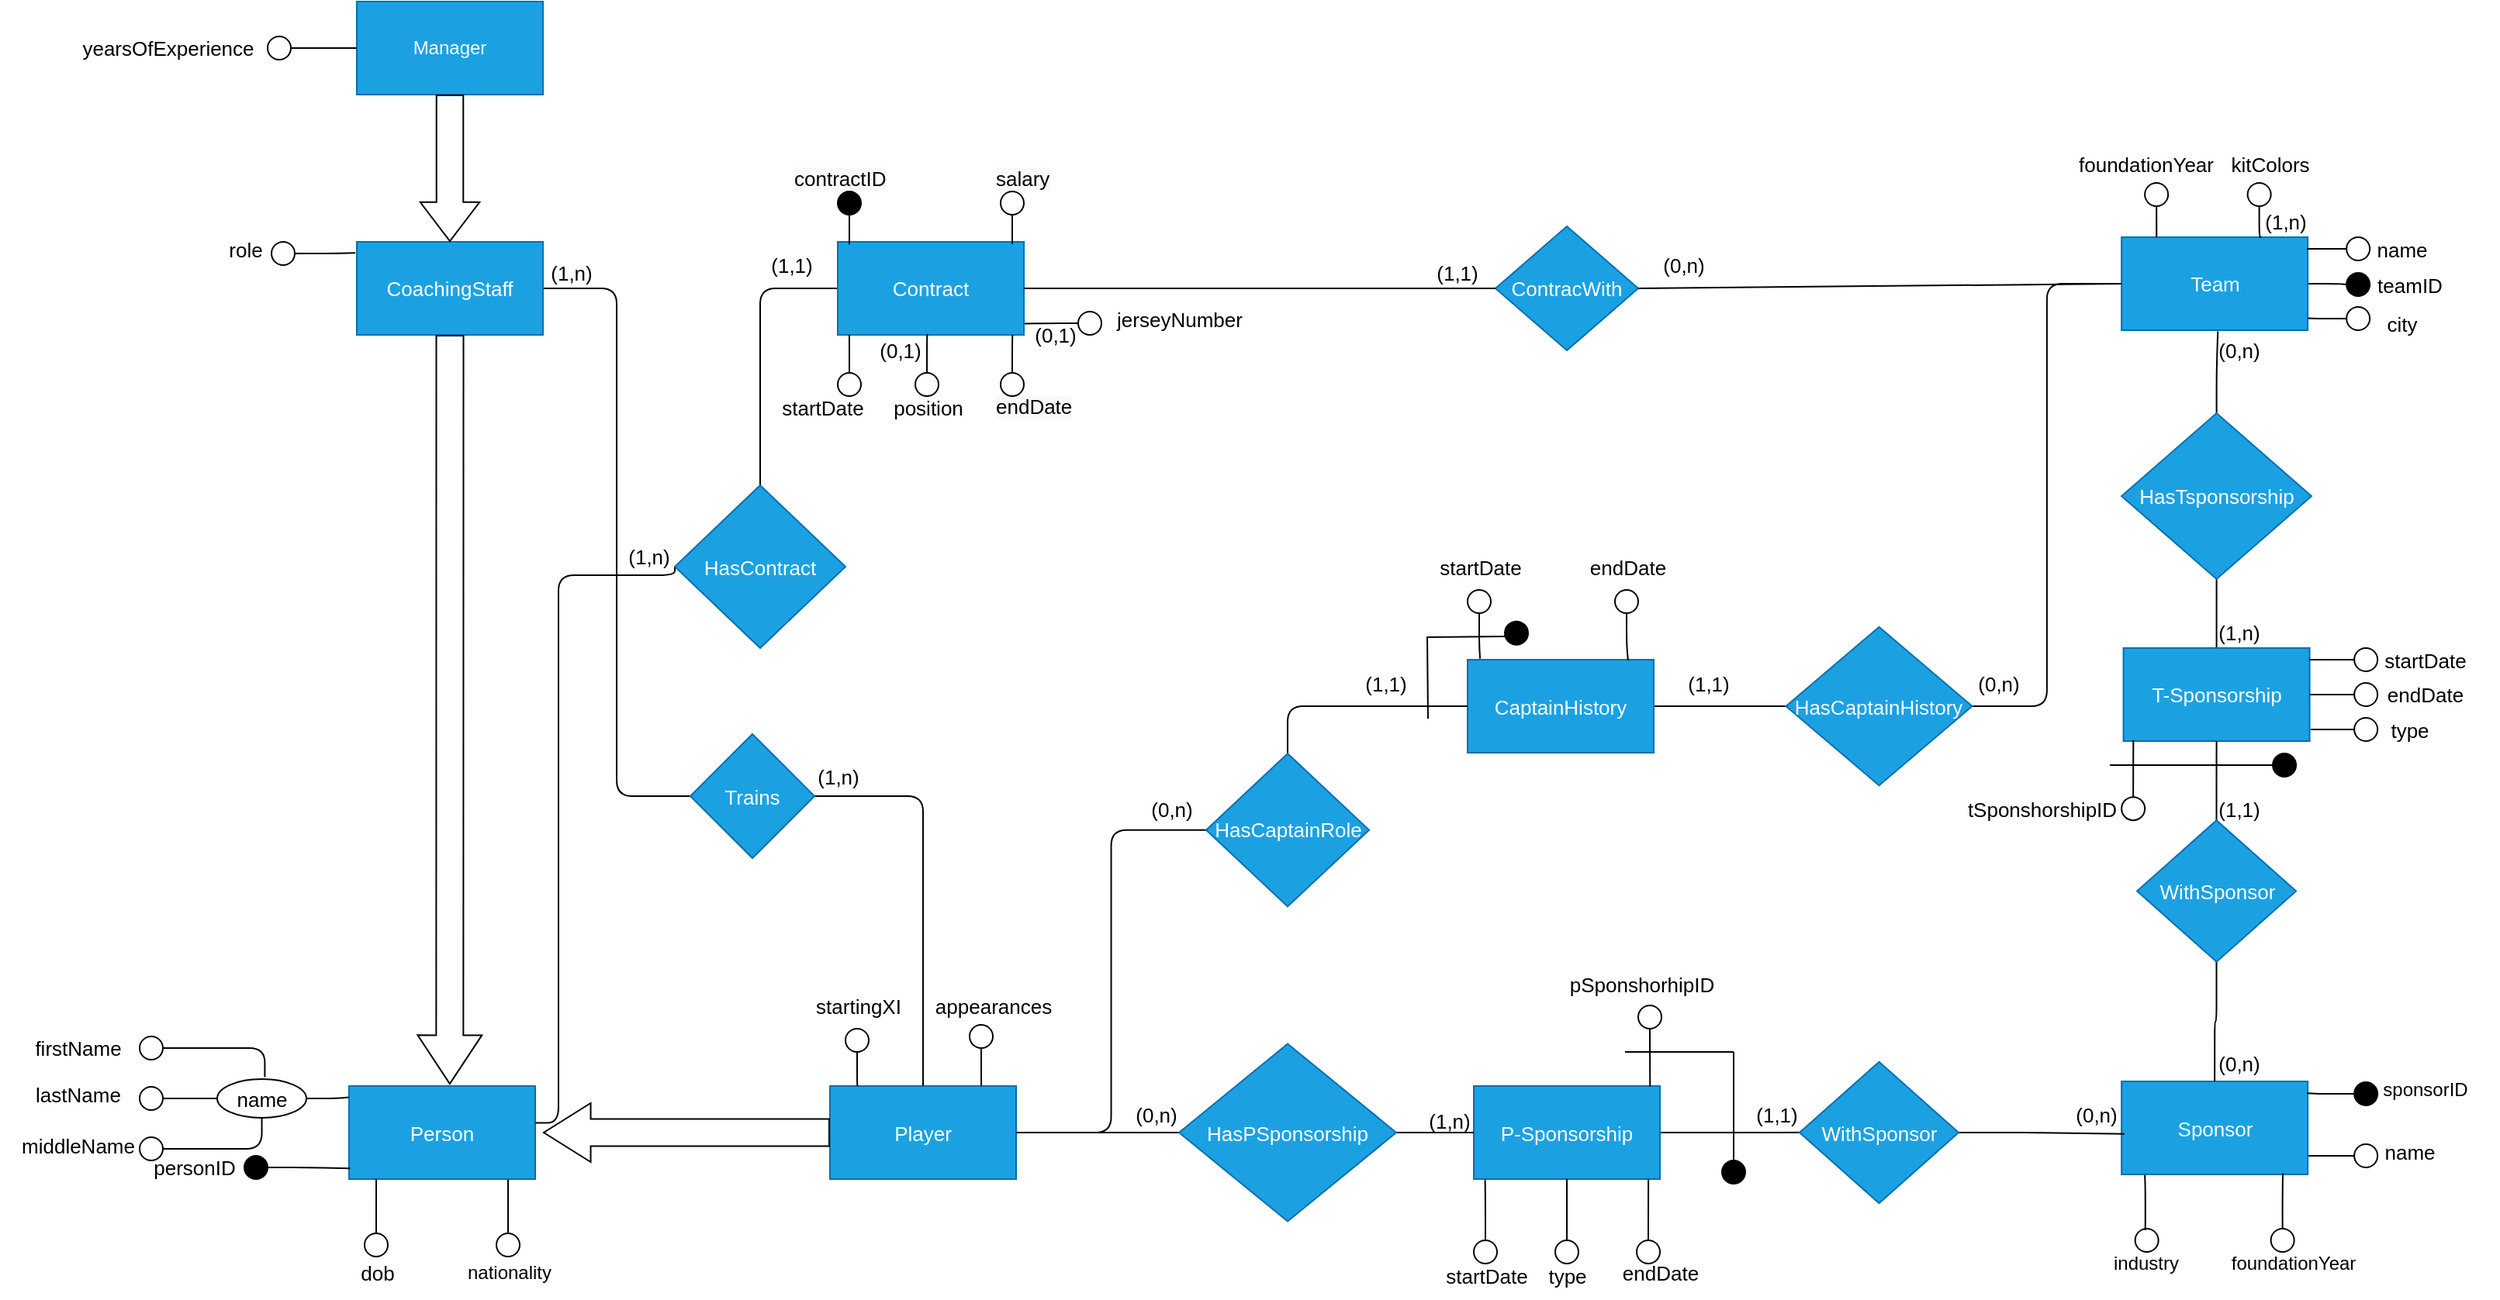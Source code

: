 <mxfile version="21.2.8" type="device">
  <diagram id="u6w0vgpRJaas2tgboFGm" name="Page-1">
    <mxGraphModel dx="1087" dy="973" grid="1" gridSize="10" guides="1" tooltips="1" connect="1" arrows="1" fold="1" page="1" pageScale="1" pageWidth="1654" pageHeight="1169" math="0" shadow="0">
      <root>
        <mxCell id="0" />
        <mxCell id="1" parent="0" />
        <mxCell id="1nyOireFhNk5vsuvswtc-1" value="Manager" style="rounded=0;whiteSpace=wrap;html=1;fillColor=#1ba1e2;strokeColor=#006EAF;fontColor=#ffffff;" parent="1" vertex="1">
          <mxGeometry x="240" y="105" width="120" height="60" as="geometry" />
        </mxCell>
        <mxCell id="25Zu7PeEIxpEX03kHfXG-22" style="edgeStyle=orthogonalEdgeStyle;shape=connector;rounded=1;orthogonalLoop=1;jettySize=auto;html=1;entryX=0;entryY=0.5;entryDx=0;entryDy=0;labelBackgroundColor=default;strokeColor=default;fontFamily=Helvetica;fontSize=13;fontColor=default;endArrow=none;endFill=0;fillColor=none;" parent="1" source="1nyOireFhNk5vsuvswtc-3" target="1nyOireFhNk5vsuvswtc-176" edge="1">
          <mxGeometry relative="1" as="geometry" />
        </mxCell>
        <mxCell id="1nyOireFhNk5vsuvswtc-3" value="CoachingStaff" style="rounded=0;whiteSpace=wrap;html=1;fontSize=13;fillColor=#1ba1e2;strokeColor=#006EAF;fontColor=#ffffff;" parent="1" vertex="1">
          <mxGeometry x="240" y="260" width="120" height="60" as="geometry" />
        </mxCell>
        <mxCell id="1nyOireFhNk5vsuvswtc-4" value="" style="shape=flexArrow;endArrow=classic;html=1;rounded=0;fontSize=13;endWidth=22.917;endSize=10.117;width=17.5;exitX=0.5;exitY=1;exitDx=0;exitDy=0;entryX=0.541;entryY=-0.016;entryDx=0;entryDy=0;entryPerimeter=0;" parent="1" source="1nyOireFhNk5vsuvswtc-3" target="1nyOireFhNk5vsuvswtc-5" edge="1">
          <mxGeometry width="50" height="50" relative="1" as="geometry">
            <mxPoint x="299.46" y="485" as="sourcePoint" />
            <mxPoint x="299" y="665" as="targetPoint" />
          </mxGeometry>
        </mxCell>
        <mxCell id="1nyOireFhNk5vsuvswtc-5" value="Person" style="rounded=0;whiteSpace=wrap;html=1;fontSize=13;fillColor=#1ba1e2;strokeColor=#006EAF;fontColor=#ffffff;" parent="1" vertex="1">
          <mxGeometry x="235" y="804.5" width="120" height="60" as="geometry" />
        </mxCell>
        <mxCell id="WEIgRbPyTQdyQePMtLrC-47" style="edgeStyle=orthogonalEdgeStyle;shape=connector;rounded=1;orthogonalLoop=1;jettySize=auto;html=1;labelBackgroundColor=default;strokeColor=default;fontFamily=Helvetica;fontSize=13;fontColor=default;endArrow=none;endFill=0;fillColor=none;" parent="1" source="1nyOireFhNk5vsuvswtc-6" target="WEIgRbPyTQdyQePMtLrC-46" edge="1">
          <mxGeometry relative="1" as="geometry" />
        </mxCell>
        <mxCell id="1nyOireFhNk5vsuvswtc-6" value="Player" style="rounded=0;whiteSpace=wrap;html=1;fontSize=13;fillColor=#1ba1e2;fontColor=#ffffff;strokeColor=#006EAF;" parent="1" vertex="1">
          <mxGeometry x="545" y="804.5" width="120" height="60" as="geometry" />
        </mxCell>
        <mxCell id="1nyOireFhNk5vsuvswtc-10" value="" style="shape=flexArrow;endArrow=classic;html=1;rounded=0;fontSize=13;endWidth=19.545;endSize=9.755;width=17.5;exitX=0;exitY=0.5;exitDx=0;exitDy=0;" parent="1" source="1nyOireFhNk5vsuvswtc-6" edge="1">
          <mxGeometry width="50" height="50" relative="1" as="geometry">
            <mxPoint x="435.46" y="804.5" as="sourcePoint" />
            <mxPoint x="360" y="834.5" as="targetPoint" />
          </mxGeometry>
        </mxCell>
        <mxCell id="1nyOireFhNk5vsuvswtc-43" style="edgeStyle=orthogonalEdgeStyle;shape=connector;rounded=1;orthogonalLoop=1;jettySize=auto;html=1;entryX=1.002;entryY=0.396;entryDx=0;entryDy=0;labelBackgroundColor=default;strokeColor=default;fontFamily=Helvetica;fontSize=11;fontColor=default;endArrow=none;endFill=0;fillColor=none;entryPerimeter=0;exitX=0;exitY=0.5;exitDx=0;exitDy=0;" parent="1" source="1nyOireFhNk5vsuvswtc-11" target="1nyOireFhNk5vsuvswtc-5" edge="1">
          <mxGeometry relative="1" as="geometry">
            <Array as="points">
              <mxPoint x="370" y="475" />
              <mxPoint x="370" y="828" />
            </Array>
          </mxGeometry>
        </mxCell>
        <mxCell id="cyQam68AUp5a6yiPko8j-16" style="edgeStyle=orthogonalEdgeStyle;shape=connector;rounded=1;orthogonalLoop=1;jettySize=auto;html=1;entryX=0;entryY=0.5;entryDx=0;entryDy=0;labelBackgroundColor=default;strokeColor=default;fontFamily=Helvetica;fontSize=13;fontColor=default;endArrow=none;endFill=0;fillColor=none;exitX=0.5;exitY=0;exitDx=0;exitDy=0;" parent="1" source="1nyOireFhNk5vsuvswtc-11" target="1nyOireFhNk5vsuvswtc-14" edge="1">
          <mxGeometry relative="1" as="geometry" />
        </mxCell>
        <mxCell id="1nyOireFhNk5vsuvswtc-11" value="HasContract" style="rhombus;whiteSpace=wrap;html=1;fontSize=13;fillColor=#1ba1e2;fontColor=#ffffff;strokeColor=#006EAF;" parent="1" vertex="1">
          <mxGeometry x="445" y="417" width="110" height="105" as="geometry" />
        </mxCell>
        <mxCell id="1nyOireFhNk5vsuvswtc-14" value="Contract" style="whiteSpace=wrap;html=1;fontSize=13;fillColor=#1ba1e2;fontColor=#ffffff;strokeColor=#006EAF;" parent="1" vertex="1">
          <mxGeometry x="550" y="260" width="120" height="60" as="geometry" />
        </mxCell>
        <mxCell id="1nyOireFhNk5vsuvswtc-19" value="" style="shape=flexArrow;endArrow=classic;html=1;rounded=0;fontSize=13;entryX=0.5;entryY=0;entryDx=0;entryDy=0;exitX=0.5;exitY=1;exitDx=0;exitDy=0;width=17.273;endSize=8.027;fillColor=none;" parent="1" source="1nyOireFhNk5vsuvswtc-1" target="1nyOireFhNk5vsuvswtc-3" edge="1">
          <mxGeometry width="50" height="50" relative="1" as="geometry">
            <mxPoint x="280" y="225" as="sourcePoint" />
            <mxPoint x="330" y="175" as="targetPoint" />
          </mxGeometry>
        </mxCell>
        <mxCell id="1nyOireFhNk5vsuvswtc-20" value="ContracWith" style="rhombus;whiteSpace=wrap;html=1;fontSize=13;fillColor=#1ba1e2;fontColor=#ffffff;strokeColor=#006EAF;" parent="1" vertex="1">
          <mxGeometry x="974" y="250" width="92" height="80" as="geometry" />
        </mxCell>
        <mxCell id="1nyOireFhNk5vsuvswtc-22" value="" style="endArrow=none;html=1;rounded=1;fillColor=none;exitX=1;exitY=0.5;exitDx=0;exitDy=0;entryX=0;entryY=0.5;entryDx=0;entryDy=0;" parent="1" source="1nyOireFhNk5vsuvswtc-14" target="1nyOireFhNk5vsuvswtc-20" edge="1">
          <mxGeometry width="50" height="50" relative="1" as="geometry">
            <mxPoint x="580" y="340" as="sourcePoint" />
            <mxPoint x="630" y="290" as="targetPoint" />
          </mxGeometry>
        </mxCell>
        <mxCell id="1nyOireFhNk5vsuvswtc-153" style="edgeStyle=orthogonalEdgeStyle;shape=connector;rounded=1;orthogonalLoop=1;jettySize=auto;html=1;entryX=0;entryY=0.5;entryDx=0;entryDy=0;labelBackgroundColor=default;strokeColor=default;fontFamily=Helvetica;fontSize=13;fontColor=default;endArrow=none;endFill=0;fillColor=none;" parent="1" source="1nyOireFhNk5vsuvswtc-23" target="1nyOireFhNk5vsuvswtc-147" edge="1">
          <mxGeometry relative="1" as="geometry" />
        </mxCell>
        <mxCell id="1nyOireFhNk5vsuvswtc-23" value="Team" style="whiteSpace=wrap;html=1;fontSize=13;fillColor=#1ba1e2;strokeColor=#006EAF;fontColor=#ffffff;" parent="1" vertex="1">
          <mxGeometry x="1377.57" y="257" width="120" height="60" as="geometry" />
        </mxCell>
        <mxCell id="1nyOireFhNk5vsuvswtc-25" value="" style="endArrow=none;html=1;rounded=1;fillColor=none;entryX=0;entryY=0.5;entryDx=0;entryDy=0;exitX=1;exitY=0.5;exitDx=0;exitDy=0;" parent="1" source="1nyOireFhNk5vsuvswtc-20" target="1nyOireFhNk5vsuvswtc-23" edge="1">
          <mxGeometry width="50" height="50" relative="1" as="geometry">
            <mxPoint x="770" y="340" as="sourcePoint" />
            <mxPoint x="820" y="290" as="targetPoint" />
          </mxGeometry>
        </mxCell>
        <mxCell id="1nyOireFhNk5vsuvswtc-47" value="Sponsor" style="whiteSpace=wrap;html=1;fontSize=13;fillColor=#1ba1e2;strokeColor=#006EAF;fontColor=#ffffff;" parent="1" vertex="1">
          <mxGeometry x="1377.57" y="801.5" width="120" height="60" as="geometry" />
        </mxCell>
        <mxCell id="1nyOireFhNk5vsuvswtc-125" style="edgeStyle=orthogonalEdgeStyle;shape=connector;rounded=1;orthogonalLoop=1;jettySize=auto;html=1;entryX=-0.002;entryY=0.12;entryDx=0;entryDy=0;entryPerimeter=0;labelBackgroundColor=default;strokeColor=default;fontFamily=Helvetica;fontSize=13;fontColor=default;endArrow=none;endFill=0;fillColor=none;" parent="1" source="1nyOireFhNk5vsuvswtc-86" target="1nyOireFhNk5vsuvswtc-5" edge="1">
          <mxGeometry relative="1" as="geometry" />
        </mxCell>
        <mxCell id="1nyOireFhNk5vsuvswtc-86" value="name" style="ellipse;whiteSpace=wrap;html=1;fontSize=13;rounded=0;" parent="1" vertex="1">
          <mxGeometry x="150" y="800" width="57.5" height="25" as="geometry" />
        </mxCell>
        <mxCell id="1nyOireFhNk5vsuvswtc-102" style="edgeStyle=orthogonalEdgeStyle;shape=connector;rounded=1;orthogonalLoop=1;jettySize=auto;html=1;entryX=0.534;entryY=-0.052;entryDx=0;entryDy=0;entryPerimeter=0;labelBackgroundColor=default;strokeColor=default;fontFamily=Helvetica;fontSize=13;fontColor=default;endArrow=none;endFill=0;fillColor=none;" parent="1" source="1nyOireFhNk5vsuvswtc-91" target="1nyOireFhNk5vsuvswtc-86" edge="1">
          <mxGeometry relative="1" as="geometry" />
        </mxCell>
        <mxCell id="1nyOireFhNk5vsuvswtc-91" value="" style="ellipse;whiteSpace=wrap;html=1;fontSize=13;rounded=0;" parent="1" vertex="1">
          <mxGeometry x="100" y="772.5" width="15" height="15" as="geometry" />
        </mxCell>
        <mxCell id="1nyOireFhNk5vsuvswtc-97" style="edgeStyle=orthogonalEdgeStyle;shape=connector;rounded=1;orthogonalLoop=1;jettySize=auto;html=1;labelBackgroundColor=default;strokeColor=default;fontFamily=Helvetica;fontSize=13;fontColor=default;endArrow=none;endFill=0;fillColor=none;" parent="1" source="1nyOireFhNk5vsuvswtc-96" target="1nyOireFhNk5vsuvswtc-86" edge="1">
          <mxGeometry relative="1" as="geometry" />
        </mxCell>
        <mxCell id="1nyOireFhNk5vsuvswtc-96" value="" style="ellipse;whiteSpace=wrap;html=1;fontSize=13;rounded=0;" parent="1" vertex="1">
          <mxGeometry x="100" y="805" width="15" height="15" as="geometry" />
        </mxCell>
        <mxCell id="1nyOireFhNk5vsuvswtc-101" style="edgeStyle=orthogonalEdgeStyle;shape=connector;rounded=1;orthogonalLoop=1;jettySize=auto;html=1;entryX=0.5;entryY=1;entryDx=0;entryDy=0;labelBackgroundColor=default;strokeColor=default;fontFamily=Helvetica;fontSize=13;fontColor=default;endArrow=none;endFill=0;fillColor=none;" parent="1" source="1nyOireFhNk5vsuvswtc-100" target="1nyOireFhNk5vsuvswtc-86" edge="1">
          <mxGeometry relative="1" as="geometry" />
        </mxCell>
        <mxCell id="1nyOireFhNk5vsuvswtc-100" value="" style="ellipse;whiteSpace=wrap;html=1;fontSize=13;rounded=0;" parent="1" vertex="1">
          <mxGeometry x="100" y="837.5" width="15" height="15" as="geometry" />
        </mxCell>
        <mxCell id="1nyOireFhNk5vsuvswtc-108" value="firstName" style="text;html=1;align=center;verticalAlign=middle;resizable=0;points=[];autosize=1;strokeColor=none;fillColor=none;fontSize=13;fontFamily=Helvetica;fontColor=default;" parent="1" vertex="1">
          <mxGeometry x="20" y="765" width="80" height="30" as="geometry" />
        </mxCell>
        <mxCell id="1nyOireFhNk5vsuvswtc-109" value="middleName" style="text;html=1;align=center;verticalAlign=middle;resizable=0;points=[];autosize=1;strokeColor=none;fillColor=none;fontSize=13;fontFamily=Helvetica;fontColor=default;" parent="1" vertex="1">
          <mxGeometry x="10" y="827.5" width="100" height="30" as="geometry" />
        </mxCell>
        <mxCell id="1nyOireFhNk5vsuvswtc-110" value="lastName" style="text;html=1;align=center;verticalAlign=middle;resizable=0;points=[];autosize=1;strokeColor=none;fillColor=none;fontSize=13;fontFamily=Helvetica;fontColor=default;" parent="1" vertex="1">
          <mxGeometry x="20" y="795" width="80" height="30" as="geometry" />
        </mxCell>
        <mxCell id="1nyOireFhNk5vsuvswtc-116" style="edgeStyle=orthogonalEdgeStyle;shape=connector;rounded=1;orthogonalLoop=1;jettySize=auto;html=1;entryX=0.146;entryY=1;entryDx=0;entryDy=0;entryPerimeter=0;labelBackgroundColor=default;strokeColor=default;fontFamily=Helvetica;fontSize=13;fontColor=default;endArrow=none;endFill=0;fillColor=none;" parent="1" source="1nyOireFhNk5vsuvswtc-115" target="1nyOireFhNk5vsuvswtc-5" edge="1">
          <mxGeometry relative="1" as="geometry">
            <Array as="points">
              <mxPoint x="253" y="874.5" />
              <mxPoint x="253" y="874.5" />
            </Array>
          </mxGeometry>
        </mxCell>
        <mxCell id="1nyOireFhNk5vsuvswtc-115" value="" style="ellipse;whiteSpace=wrap;html=1;fontSize=13;rounded=0;" parent="1" vertex="1">
          <mxGeometry x="245" y="899.5" width="15" height="15" as="geometry" />
        </mxCell>
        <mxCell id="1nyOireFhNk5vsuvswtc-120" value="personID" style="text;html=1;align=center;verticalAlign=middle;resizable=0;points=[];autosize=1;strokeColor=none;fillColor=none;fontSize=13;fontFamily=Helvetica;fontColor=default;" parent="1" vertex="1">
          <mxGeometry x="95" y="842" width="80" height="30" as="geometry" />
        </mxCell>
        <mxCell id="1nyOireFhNk5vsuvswtc-124" value="dob" style="text;html=1;align=center;verticalAlign=middle;resizable=0;points=[];autosize=1;strokeColor=none;fillColor=none;fontSize=13;fontFamily=Helvetica;fontColor=default;" parent="1" vertex="1">
          <mxGeometry x="227.5" y="910" width="50" height="30" as="geometry" />
        </mxCell>
        <mxCell id="1nyOireFhNk5vsuvswtc-128" style="edgeStyle=orthogonalEdgeStyle;shape=connector;rounded=1;orthogonalLoop=1;jettySize=auto;html=1;entryX=0.007;entryY=0.886;entryDx=0;entryDy=0;entryPerimeter=0;labelBackgroundColor=default;strokeColor=default;fontFamily=Helvetica;fontSize=13;fontColor=default;endArrow=none;endFill=0;fillColor=none;" parent="1" source="1nyOireFhNk5vsuvswtc-127" target="1nyOireFhNk5vsuvswtc-5" edge="1">
          <mxGeometry relative="1" as="geometry" />
        </mxCell>
        <mxCell id="1nyOireFhNk5vsuvswtc-127" value="" style="ellipse;whiteSpace=wrap;html=1;fontSize=13;rounded=0;fillColor=#000000;" parent="1" vertex="1">
          <mxGeometry x="167.5" y="849.5" width="15" height="15" as="geometry" />
        </mxCell>
        <mxCell id="25Zu7PeEIxpEX03kHfXG-13" style="edgeStyle=orthogonalEdgeStyle;shape=connector;rounded=1;orthogonalLoop=1;jettySize=auto;html=1;entryX=-0.008;entryY=0.119;entryDx=0;entryDy=0;entryPerimeter=0;labelBackgroundColor=default;strokeColor=default;fontFamily=Helvetica;fontSize=13;fontColor=default;endArrow=none;endFill=0;fillColor=none;" parent="1" source="1nyOireFhNk5vsuvswtc-131" target="1nyOireFhNk5vsuvswtc-3" edge="1">
          <mxGeometry relative="1" as="geometry" />
        </mxCell>
        <mxCell id="1nyOireFhNk5vsuvswtc-131" value="" style="ellipse;whiteSpace=wrap;html=1;fontSize=13;rounded=0;" parent="1" vertex="1">
          <mxGeometry x="185" y="260" width="15" height="15" as="geometry" />
        </mxCell>
        <mxCell id="1nyOireFhNk5vsuvswtc-133" value="role" style="text;html=1;align=center;verticalAlign=middle;resizable=0;points=[];autosize=1;strokeColor=none;fillColor=none;fontSize=13;fontFamily=Helvetica;fontColor=default;" parent="1" vertex="1">
          <mxGeometry x="142.5" y="250" width="50" height="30" as="geometry" />
        </mxCell>
        <mxCell id="1nyOireFhNk5vsuvswtc-155" style="edgeStyle=orthogonalEdgeStyle;shape=connector;rounded=1;orthogonalLoop=1;jettySize=auto;html=1;entryX=0.996;entryY=0.126;entryDx=0;entryDy=0;entryPerimeter=0;labelBackgroundColor=default;strokeColor=default;fontFamily=Helvetica;fontSize=13;fontColor=default;endArrow=none;endFill=0;fillColor=none;" parent="1" source="1nyOireFhNk5vsuvswtc-146" target="1nyOireFhNk5vsuvswtc-23" edge="1">
          <mxGeometry relative="1" as="geometry" />
        </mxCell>
        <mxCell id="1nyOireFhNk5vsuvswtc-146" value="" style="ellipse;whiteSpace=wrap;html=1;fontSize=13;rounded=0;fillColor=none;" parent="1" vertex="1">
          <mxGeometry x="1522.57" y="257" width="15" height="15" as="geometry" />
        </mxCell>
        <mxCell id="1nyOireFhNk5vsuvswtc-147" value="" style="ellipse;whiteSpace=wrap;html=1;fontSize=13;rounded=0;fillColor=#000000;" parent="1" vertex="1">
          <mxGeometry x="1522.57" y="280" width="15" height="15" as="geometry" />
        </mxCell>
        <mxCell id="1nyOireFhNk5vsuvswtc-156" style="edgeStyle=orthogonalEdgeStyle;shape=connector;rounded=1;orthogonalLoop=1;jettySize=auto;html=1;entryX=1.001;entryY=0.871;entryDx=0;entryDy=0;entryPerimeter=0;labelBackgroundColor=default;strokeColor=default;fontFamily=Helvetica;fontSize=13;fontColor=default;endArrow=none;endFill=0;fillColor=none;" parent="1" source="1nyOireFhNk5vsuvswtc-148" target="1nyOireFhNk5vsuvswtc-23" edge="1">
          <mxGeometry relative="1" as="geometry" />
        </mxCell>
        <mxCell id="1nyOireFhNk5vsuvswtc-148" value="" style="ellipse;whiteSpace=wrap;html=1;fontSize=13;rounded=0;" parent="1" vertex="1">
          <mxGeometry x="1522.57" y="302" width="15" height="15" as="geometry" />
        </mxCell>
        <mxCell id="1nyOireFhNk5vsuvswtc-157" value="name" style="text;html=1;align=center;verticalAlign=middle;resizable=0;points=[];autosize=1;strokeColor=none;fillColor=none;fontSize=13;fontFamily=Helvetica;fontColor=default;" parent="1" vertex="1">
          <mxGeometry x="1527.57" y="249.5" width="60" height="30" as="geometry" />
        </mxCell>
        <mxCell id="1nyOireFhNk5vsuvswtc-160" value="teamID" style="text;html=1;align=center;verticalAlign=middle;resizable=0;points=[];autosize=1;strokeColor=none;fillColor=none;fontSize=13;fontFamily=Helvetica;fontColor=default;" parent="1" vertex="1">
          <mxGeometry x="1527.57" y="272.5" width="70" height="30" as="geometry" />
        </mxCell>
        <mxCell id="1nyOireFhNk5vsuvswtc-161" value="city" style="text;html=1;align=center;verticalAlign=middle;resizable=0;points=[];autosize=1;strokeColor=none;fillColor=none;fontSize=13;fontFamily=Helvetica;fontColor=default;" parent="1" vertex="1">
          <mxGeometry x="1537.57" y="297.5" width="40" height="30" as="geometry" />
        </mxCell>
        <mxCell id="1nyOireFhNk5vsuvswtc-165" style="edgeStyle=orthogonalEdgeStyle;shape=connector;rounded=1;orthogonalLoop=1;jettySize=auto;html=1;entryX=0.996;entryY=0.128;entryDx=0;entryDy=0;entryPerimeter=0;labelBackgroundColor=default;strokeColor=default;fontFamily=Helvetica;fontSize=13;fontColor=default;endArrow=none;endFill=0;fillColor=none;" parent="1" source="1nyOireFhNk5vsuvswtc-162" target="1nyOireFhNk5vsuvswtc-47" edge="1">
          <mxGeometry relative="1" as="geometry" />
        </mxCell>
        <mxCell id="1nyOireFhNk5vsuvswtc-162" value="" style="ellipse;whiteSpace=wrap;html=1;fontSize=13;rounded=0;fillColor=#000000;" parent="1" vertex="1">
          <mxGeometry x="1527.57" y="802" width="15" height="15" as="geometry" />
        </mxCell>
        <mxCell id="1nyOireFhNk5vsuvswtc-170" value="(1,n)" style="text;html=1;align=center;verticalAlign=middle;resizable=0;points=[];autosize=1;strokeColor=none;fillColor=none;fontSize=13;fontFamily=Helvetica;fontColor=default;" parent="1" vertex="1">
          <mxGeometry x="1457.57" y="232" width="50" height="30" as="geometry" />
        </mxCell>
        <mxCell id="1nyOireFhNk5vsuvswtc-171" value="name" style="text;html=1;align=center;verticalAlign=middle;resizable=0;points=[];autosize=1;strokeColor=none;fillColor=none;fontSize=13;fontFamily=Helvetica;fontColor=default;" parent="1" vertex="1">
          <mxGeometry x="1532.57" y="832" width="60" height="30" as="geometry" />
        </mxCell>
        <mxCell id="1nyOireFhNk5vsuvswtc-174" value="(1,1)" style="text;html=1;align=center;verticalAlign=middle;resizable=0;points=[];autosize=1;strokeColor=none;fillColor=none;fontSize=13;fontFamily=Helvetica;fontColor=default;" parent="1" vertex="1">
          <mxGeometry x="495" y="260" width="50" height="30" as="geometry" />
        </mxCell>
        <mxCell id="WEIgRbPyTQdyQePMtLrC-41" style="edgeStyle=orthogonalEdgeStyle;shape=connector;rounded=1;orthogonalLoop=1;jettySize=auto;html=1;entryX=0.5;entryY=0;entryDx=0;entryDy=0;labelBackgroundColor=default;strokeColor=default;fontFamily=Helvetica;fontSize=13;fontColor=default;endArrow=none;endFill=0;fillColor=none;" parent="1" source="1nyOireFhNk5vsuvswtc-176" target="1nyOireFhNk5vsuvswtc-6" edge="1">
          <mxGeometry relative="1" as="geometry" />
        </mxCell>
        <mxCell id="1nyOireFhNk5vsuvswtc-176" value="Trains" style="rhombus;whiteSpace=wrap;html=1;fontSize=13;fillColor=#1ba1e2;strokeColor=#006EAF;fontColor=#ffffff;rounded=0;" parent="1" vertex="1">
          <mxGeometry x="455" y="577.5" width="80" height="80" as="geometry" />
        </mxCell>
        <mxCell id="1nyOireFhNk5vsuvswtc-203" value="(1,n)" style="text;html=1;align=center;verticalAlign=middle;resizable=0;points=[];autosize=1;strokeColor=none;fillColor=none;fontSize=13;fontFamily=Helvetica;fontColor=default;" parent="1" vertex="1">
          <mxGeometry x="352.5" y="265" width="50" height="30" as="geometry" />
        </mxCell>
        <mxCell id="1nyOireFhNk5vsuvswtc-204" value="(1,n)" style="text;html=1;align=center;verticalAlign=middle;resizable=0;points=[];autosize=1;strokeColor=none;fillColor=none;fontSize=13;fontFamily=Helvetica;fontColor=default;" parent="1" vertex="1">
          <mxGeometry x="525" y="590" width="50" height="30" as="geometry" />
        </mxCell>
        <mxCell id="1nyOireFhNk5vsuvswtc-205" value="(1,1)" style="text;html=1;align=center;verticalAlign=middle;resizable=0;points=[];autosize=1;strokeColor=none;fillColor=none;fontSize=13;fontFamily=Helvetica;fontColor=default;" parent="1" vertex="1">
          <mxGeometry x="923.5" y="265" width="50" height="30" as="geometry" />
        </mxCell>
        <mxCell id="1nyOireFhNk5vsuvswtc-206" value="(0,n)" style="text;html=1;align=center;verticalAlign=middle;resizable=0;points=[];autosize=1;strokeColor=none;fillColor=none;fontSize=13;fontFamily=Helvetica;fontColor=default;" parent="1" vertex="1">
          <mxGeometry x="1070" y="260" width="50" height="30" as="geometry" />
        </mxCell>
        <mxCell id="1nyOireFhNk5vsuvswtc-209" value="type" style="text;html=1;align=center;verticalAlign=middle;resizable=0;points=[];autosize=1;strokeColor=none;fillColor=none;fontSize=13;fontFamily=Helvetica;fontColor=default;" parent="1" vertex="1">
          <mxGeometry x="995" y="911.5" width="50" height="30" as="geometry" />
        </mxCell>
        <mxCell id="1nyOireFhNk5vsuvswtc-220" value="(1,n)" style="text;html=1;align=center;verticalAlign=middle;resizable=0;points=[];autosize=1;strokeColor=none;fillColor=none;fontSize=13;fontFamily=Helvetica;fontColor=default;" parent="1" vertex="1">
          <mxGeometry x="402.5" y="447.5" width="50" height="30" as="geometry" />
        </mxCell>
        <mxCell id="PQA37V6N7CLmbWVco3Oz-9" style="edgeStyle=orthogonalEdgeStyle;rounded=1;orthogonalLoop=1;jettySize=auto;html=1;entryX=0.75;entryY=0;entryDx=0;entryDy=0;endArrow=none;fontSize=13;endFill=0;fillColor=none;" parent="1" source="PQA37V6N7CLmbWVco3Oz-6" target="1nyOireFhNk5vsuvswtc-23" edge="1">
          <mxGeometry relative="1" as="geometry" />
        </mxCell>
        <mxCell id="PQA37V6N7CLmbWVco3Oz-6" value="" style="ellipse;whiteSpace=wrap;html=1;fontSize=13;rounded=0;fillColor=none;" parent="1" vertex="1">
          <mxGeometry x="1458.82" y="222" width="15" height="15" as="geometry" />
        </mxCell>
        <mxCell id="PQA37V6N7CLmbWVco3Oz-8" value="kitColors" style="text;html=1;align=center;verticalAlign=middle;resizable=0;points=[];autosize=1;strokeColor=none;fillColor=none;fontSize=13;fontFamily=Helvetica;fontColor=default;" parent="1" vertex="1">
          <mxGeometry x="1437.57" y="194.5" width="70" height="30" as="geometry" />
        </mxCell>
        <mxCell id="PQA37V6N7CLmbWVco3Oz-23" value="startDate" style="text;html=1;align=center;verticalAlign=middle;resizable=0;points=[];autosize=1;strokeColor=none;fillColor=none;fontSize=13;fontFamily=Helvetica;fontColor=default;" parent="1" vertex="1">
          <mxGeometry x="927.5" y="911.5" width="80" height="30" as="geometry" />
        </mxCell>
        <mxCell id="PQA37V6N7CLmbWVco3Oz-27" value="endDate" style="text;html=1;align=center;verticalAlign=middle;resizable=0;points=[];autosize=1;strokeColor=none;fillColor=none;fontSize=13;fontFamily=Helvetica;fontColor=default;" parent="1" vertex="1">
          <mxGeometry x="1045" y="910" width="70" height="30" as="geometry" />
        </mxCell>
        <mxCell id="WEIgRbPyTQdyQePMtLrC-92" style="edgeStyle=orthogonalEdgeStyle;shape=connector;rounded=1;orthogonalLoop=1;jettySize=auto;html=1;entryX=0;entryY=0.5;entryDx=0;entryDy=0;labelBackgroundColor=default;strokeColor=default;fontFamily=Helvetica;fontSize=13;fontColor=default;endArrow=none;endFill=0;fillColor=none;" parent="1" source="PQA37V6N7CLmbWVco3Oz-64" target="PQA37V6N7CLmbWVco3Oz-67" edge="1">
          <mxGeometry relative="1" as="geometry" />
        </mxCell>
        <mxCell id="PQA37V6N7CLmbWVco3Oz-64" value="CaptainHistory" style="rounded=0;whiteSpace=wrap;html=1;fontFamily=Helvetica;fontSize=13;fontColor=#ffffff;fillColor=#1ba1e2;strokeColor=#006EAF;" parent="1" vertex="1">
          <mxGeometry x="956" y="529.5" width="120" height="60" as="geometry" />
        </mxCell>
        <mxCell id="WEIgRbPyTQdyQePMtLrC-93" style="edgeStyle=orthogonalEdgeStyle;shape=connector;rounded=1;orthogonalLoop=1;jettySize=auto;html=1;entryX=0;entryY=0.5;entryDx=0;entryDy=0;labelBackgroundColor=default;strokeColor=default;fontFamily=Helvetica;fontSize=13;fontColor=default;endArrow=none;endFill=0;fillColor=none;" parent="1" source="PQA37V6N7CLmbWVco3Oz-67" target="1nyOireFhNk5vsuvswtc-23" edge="1">
          <mxGeometry relative="1" as="geometry" />
        </mxCell>
        <mxCell id="PQA37V6N7CLmbWVco3Oz-67" value="HasCaptainHistory" style="rhombus;whiteSpace=wrap;html=1;fontSize=13;fillColor=#1ba1e2;strokeColor=#006EAF;fontColor=#ffffff;rounded=0;" parent="1" vertex="1">
          <mxGeometry x="1161.25" y="508.41" width="120" height="102.18" as="geometry" />
        </mxCell>
        <mxCell id="cyQam68AUp5a6yiPko8j-3" style="edgeStyle=orthogonalEdgeStyle;shape=connector;rounded=1;orthogonalLoop=1;jettySize=auto;html=1;entryX=0.188;entryY=0;entryDx=0;entryDy=0;entryPerimeter=0;labelBackgroundColor=default;strokeColor=default;fontFamily=Helvetica;fontSize=13;fontColor=default;endArrow=none;endFill=0;fillColor=none;" parent="1" source="cyQam68AUp5a6yiPko8j-2" target="1nyOireFhNk5vsuvswtc-23" edge="1">
          <mxGeometry relative="1" as="geometry" />
        </mxCell>
        <mxCell id="cyQam68AUp5a6yiPko8j-2" value="" style="ellipse;whiteSpace=wrap;html=1;fontSize=13;rounded=0;fillColor=none;" parent="1" vertex="1">
          <mxGeometry x="1392.57" y="222" width="15" height="15" as="geometry" />
        </mxCell>
        <mxCell id="cyQam68AUp5a6yiPko8j-4" value="foundationYear" style="text;html=1;align=center;verticalAlign=middle;resizable=0;points=[];autosize=1;strokeColor=none;fillColor=none;fontSize=13;fontFamily=Helvetica;fontColor=default;" parent="1" vertex="1">
          <mxGeometry x="1337.57" y="194.5" width="110" height="30" as="geometry" />
        </mxCell>
        <mxCell id="cyQam68AUp5a6yiPko8j-7" style="edgeStyle=orthogonalEdgeStyle;shape=connector;rounded=1;orthogonalLoop=1;jettySize=auto;html=1;entryX=0;entryY=0.5;entryDx=0;entryDy=0;labelBackgroundColor=default;strokeColor=default;fontFamily=Helvetica;fontSize=13;fontColor=default;endArrow=none;endFill=0;fillColor=none;" parent="1" source="cyQam68AUp5a6yiPko8j-6" target="1nyOireFhNk5vsuvswtc-1" edge="1">
          <mxGeometry relative="1" as="geometry" />
        </mxCell>
        <mxCell id="cyQam68AUp5a6yiPko8j-6" value="" style="ellipse;whiteSpace=wrap;html=1;fontSize=13;rounded=0;" parent="1" vertex="1">
          <mxGeometry x="182.5" y="127.5" width="15" height="15" as="geometry" />
        </mxCell>
        <mxCell id="cyQam68AUp5a6yiPko8j-8" value="yearsOfExperience" style="text;html=1;align=center;verticalAlign=middle;resizable=0;points=[];autosize=1;strokeColor=none;fillColor=none;fontSize=13;fontFamily=Helvetica;fontColor=default;" parent="1" vertex="1">
          <mxGeometry x="52.5" y="120" width="130" height="30" as="geometry" />
        </mxCell>
        <mxCell id="cyQam68AUp5a6yiPko8j-10" style="edgeStyle=orthogonalEdgeStyle;shape=connector;rounded=1;orthogonalLoop=1;jettySize=auto;html=1;entryX=0.148;entryY=0.002;entryDx=0;entryDy=0;entryPerimeter=0;labelBackgroundColor=default;strokeColor=default;fontFamily=Helvetica;fontSize=13;fontColor=default;endArrow=none;endFill=0;fillColor=none;" parent="1" source="cyQam68AUp5a6yiPko8j-9" target="1nyOireFhNk5vsuvswtc-6" edge="1">
          <mxGeometry relative="1" as="geometry" />
        </mxCell>
        <mxCell id="cyQam68AUp5a6yiPko8j-9" value="" style="ellipse;whiteSpace=wrap;html=1;fontSize=13;rounded=0;fillColor=#FFFFFF;" parent="1" vertex="1">
          <mxGeometry x="555" y="767.5" width="15" height="15" as="geometry" />
        </mxCell>
        <mxCell id="cyQam68AUp5a6yiPko8j-11" value="startingXI" style="text;html=1;align=center;verticalAlign=middle;resizable=0;points=[];autosize=1;strokeColor=none;fillColor=none;fontSize=13;fontFamily=Helvetica;fontColor=default;" parent="1" vertex="1">
          <mxGeometry x="522.5" y="737.5" width="80" height="30" as="geometry" />
        </mxCell>
        <mxCell id="cyQam68AUp5a6yiPko8j-43" style="edgeStyle=orthogonalEdgeStyle;shape=connector;rounded=1;orthogonalLoop=1;jettySize=auto;html=1;labelBackgroundColor=default;strokeColor=default;fontFamily=Helvetica;fontSize=13;fontColor=default;endArrow=none;endFill=0;fillColor=none;" parent="1" source="cyQam68AUp5a6yiPko8j-17" edge="1">
          <mxGeometry relative="1" as="geometry">
            <mxPoint x="557.5" y="260" as="targetPoint" />
          </mxGeometry>
        </mxCell>
        <mxCell id="cyQam68AUp5a6yiPko8j-17" value="" style="ellipse;whiteSpace=wrap;html=1;fontSize=13;rounded=0;fillColor=#000000;" parent="1" vertex="1">
          <mxGeometry x="550" y="227.5" width="15" height="15" as="geometry" />
        </mxCell>
        <mxCell id="cyQam68AUp5a6yiPko8j-41" style="edgeStyle=orthogonalEdgeStyle;shape=connector;rounded=1;orthogonalLoop=1;jettySize=auto;html=1;entryX=0.938;entryY=0;entryDx=0;entryDy=0;entryPerimeter=0;labelBackgroundColor=default;strokeColor=default;fontFamily=Helvetica;fontSize=13;fontColor=default;endArrow=none;endFill=0;fillColor=none;" parent="1" source="cyQam68AUp5a6yiPko8j-20" target="1nyOireFhNk5vsuvswtc-14" edge="1">
          <mxGeometry relative="1" as="geometry">
            <Array as="points">
              <mxPoint x="662.5" y="262" />
              <mxPoint x="662.5" y="262" />
            </Array>
          </mxGeometry>
        </mxCell>
        <mxCell id="cyQam68AUp5a6yiPko8j-20" value="" style="ellipse;whiteSpace=wrap;html=1;fontSize=13;rounded=0;" parent="1" vertex="1">
          <mxGeometry x="655" y="227.5" width="15" height="15" as="geometry" />
        </mxCell>
        <mxCell id="cyQam68AUp5a6yiPko8j-24" value="startDate" style="text;html=1;align=center;verticalAlign=middle;resizable=0;points=[];autosize=1;strokeColor=none;fillColor=none;fontSize=13;fontFamily=Helvetica;fontColor=default;" parent="1" vertex="1">
          <mxGeometry x="500" y="352" width="80" height="30" as="geometry" />
        </mxCell>
        <mxCell id="cyQam68AUp5a6yiPko8j-36" value="&lt;span style=&quot;color: rgb(0, 0, 0); font-family: Helvetica; font-size: 13px; font-style: normal; font-variant-ligatures: normal; font-variant-caps: normal; font-weight: 400; letter-spacing: normal; orphans: 2; text-align: center; text-indent: 0px; text-transform: none; widows: 2; word-spacing: 0px; -webkit-text-stroke-width: 0px; background-color: rgb(248, 249, 250); text-decoration-thickness: initial; text-decoration-style: initial; text-decoration-color: initial; float: none; display: inline !important;&quot;&gt;endDate&lt;/span&gt;" style="text;whiteSpace=wrap;html=1;fontSize=13;fontFamily=Helvetica;fontColor=default;" parent="1" vertex="1">
          <mxGeometry x="650" y="352" width="50" height="20" as="geometry" />
        </mxCell>
        <mxCell id="cyQam68AUp5a6yiPko8j-45" value="&lt;span style=&quot;color: rgb(0, 0, 0); font-family: Helvetica; font-size: 13px; font-style: normal; font-variant-ligatures: normal; font-variant-caps: normal; font-weight: 400; letter-spacing: normal; orphans: 2; text-align: center; text-indent: 0px; text-transform: none; widows: 2; word-spacing: 0px; -webkit-text-stroke-width: 0px; background-color: rgb(248, 249, 250); text-decoration-thickness: initial; text-decoration-style: initial; text-decoration-color: initial; float: none; display: inline !important;&quot;&gt;salary&lt;/span&gt;" style="text;whiteSpace=wrap;html=1;fontSize=13;fontFamily=Helvetica;fontColor=default;" parent="1" vertex="1">
          <mxGeometry x="650" y="204.5" width="50" height="20" as="geometry" />
        </mxCell>
        <mxCell id="gJ5ldzgGzaQahjb0mv15-8" style="edgeStyle=orthogonalEdgeStyle;shape=connector;rounded=1;orthogonalLoop=1;jettySize=auto;html=1;labelBackgroundColor=default;strokeColor=default;fontFamily=Helvetica;fontSize=11;fontColor=default;endArrow=none;endFill=0;fillColor=none;" parent="1" edge="1">
          <mxGeometry relative="1" as="geometry">
            <mxPoint x="697" y="135" as="targetPoint" />
          </mxGeometry>
        </mxCell>
        <mxCell id="25Zu7PeEIxpEX03kHfXG-7" style="edgeStyle=orthogonalEdgeStyle;shape=connector;rounded=1;orthogonalLoop=1;jettySize=auto;html=1;entryX=0.813;entryY=-0.002;entryDx=0;entryDy=0;entryPerimeter=0;labelBackgroundColor=default;strokeColor=default;fontFamily=Helvetica;fontSize=13;fontColor=default;endArrow=none;endFill=0;fillColor=none;" parent="1" source="25Zu7PeEIxpEX03kHfXG-6" target="1nyOireFhNk5vsuvswtc-6" edge="1">
          <mxGeometry relative="1" as="geometry" />
        </mxCell>
        <mxCell id="25Zu7PeEIxpEX03kHfXG-6" value="" style="ellipse;whiteSpace=wrap;html=1;fontSize=13;rounded=0;fillColor=#FFFFFF;" parent="1" vertex="1">
          <mxGeometry x="635" y="765" width="15" height="15" as="geometry" />
        </mxCell>
        <mxCell id="25Zu7PeEIxpEX03kHfXG-8" value="appearances" style="text;html=1;align=center;verticalAlign=middle;resizable=0;points=[];autosize=1;strokeColor=none;fillColor=none;fontSize=13;fontFamily=Helvetica;fontColor=default;" parent="1" vertex="1">
          <mxGeometry x="600" y="737.5" width="100" height="30" as="geometry" />
        </mxCell>
        <mxCell id="w1rOjMdurzv241d1_XQd-64" style="edgeStyle=orthogonalEdgeStyle;shape=connector;rounded=1;orthogonalLoop=1;jettySize=auto;html=1;labelBackgroundColor=default;strokeColor=default;fontFamily=Helvetica;fontSize=11;fontColor=default;endArrow=none;endFill=0;fillColor=none;entryX=1.004;entryY=0.8;entryDx=0;entryDy=0;entryPerimeter=0;" parent="1" source="w1rOjMdurzv241d1_XQd-1" target="1nyOireFhNk5vsuvswtc-47" edge="1">
          <mxGeometry relative="1" as="geometry">
            <mxPoint x="1500.07" y="849.5" as="targetPoint" />
          </mxGeometry>
        </mxCell>
        <mxCell id="w1rOjMdurzv241d1_XQd-1" value="" style="ellipse;whiteSpace=wrap;html=1;fontSize=13;rounded=0;fillColor=none;" parent="1" vertex="1">
          <mxGeometry x="1527.57" y="842" width="15" height="15" as="geometry" />
        </mxCell>
        <mxCell id="w1rOjMdurzv241d1_XQd-5" value="sponsorID" style="text;html=1;align=center;verticalAlign=middle;resizable=0;points=[];autosize=1;strokeColor=none;fillColor=none;" parent="1" vertex="1">
          <mxGeometry x="1532.57" y="792" width="80" height="30" as="geometry" />
        </mxCell>
        <mxCell id="w1rOjMdurzv241d1_XQd-12" value="" style="ellipse;whiteSpace=wrap;html=1;fontSize=13;rounded=0;" parent="1" vertex="1">
          <mxGeometry x="330" y="899.5" width="15" height="15" as="geometry" />
        </mxCell>
        <mxCell id="w1rOjMdurzv241d1_XQd-13" value="nationality" style="text;html=1;align=center;verticalAlign=middle;resizable=0;points=[];autosize=1;strokeColor=none;fillColor=none;" parent="1" vertex="1">
          <mxGeometry x="297.5" y="910" width="80" height="30" as="geometry" />
        </mxCell>
        <mxCell id="WEIgRbPyTQdyQePMtLrC-75" style="edgeStyle=orthogonalEdgeStyle;shape=connector;rounded=1;orthogonalLoop=1;jettySize=auto;html=1;entryX=0.866;entryY=0.988;entryDx=0;entryDy=0;entryPerimeter=0;labelBackgroundColor=default;strokeColor=default;fontFamily=Helvetica;fontSize=13;fontColor=default;endArrow=none;endFill=0;fillColor=none;" parent="1" source="w1rOjMdurzv241d1_XQd-15" target="1nyOireFhNk5vsuvswtc-47" edge="1">
          <mxGeometry relative="1" as="geometry" />
        </mxCell>
        <mxCell id="w1rOjMdurzv241d1_XQd-15" value="" style="ellipse;whiteSpace=wrap;html=1;fontSize=13;rounded=0;" parent="1" vertex="1">
          <mxGeometry x="1473.82" y="896.5" width="15" height="15" as="geometry" />
        </mxCell>
        <mxCell id="w1rOjMdurzv241d1_XQd-16" value="foundationYear" style="text;html=1;align=center;verticalAlign=middle;resizable=0;points=[];autosize=1;strokeColor=none;fillColor=none;" parent="1" vertex="1">
          <mxGeometry x="1437.57" y="904" width="100" height="30" as="geometry" />
        </mxCell>
        <mxCell id="w1rOjMdurzv241d1_XQd-18" value="industry" style="text;html=1;align=center;verticalAlign=middle;resizable=0;points=[];autosize=1;strokeColor=none;fillColor=none;" parent="1" vertex="1">
          <mxGeometry x="1357.57" y="904" width="70" height="30" as="geometry" />
        </mxCell>
        <mxCell id="w1rOjMdurzv241d1_XQd-19" value="" style="ellipse;whiteSpace=wrap;html=1;fontSize=13;rounded=0;" parent="1" vertex="1">
          <mxGeometry x="1386.32" y="896.5" width="15" height="15" as="geometry" />
        </mxCell>
        <mxCell id="w1rOjMdurzv241d1_XQd-62" value="" style="ellipse;whiteSpace=wrap;html=1;fontSize=13;rounded=0;fillColor=none;" parent="1" vertex="1">
          <mxGeometry x="1610" y="230" width="10" as="geometry" />
        </mxCell>
        <mxCell id="WEIgRbPyTQdyQePMtLrC-12" style="edgeStyle=orthogonalEdgeStyle;shape=connector;rounded=1;orthogonalLoop=1;jettySize=auto;html=1;entryX=1;entryY=0.5;entryDx=0;entryDy=0;labelBackgroundColor=default;strokeColor=default;fontFamily=Helvetica;fontSize=13;fontColor=default;endArrow=none;endFill=0;fillColor=none;" parent="1" source="WEIgRbPyTQdyQePMtLrC-9" target="1nyOireFhNk5vsuvswtc-6" edge="1">
          <mxGeometry relative="1" as="geometry" />
        </mxCell>
        <mxCell id="WEIgRbPyTQdyQePMtLrC-17" style="edgeStyle=orthogonalEdgeStyle;shape=connector;rounded=1;orthogonalLoop=1;jettySize=auto;html=1;entryX=0;entryY=0.5;entryDx=0;entryDy=0;labelBackgroundColor=default;strokeColor=default;fontFamily=Helvetica;fontSize=13;fontColor=default;endArrow=none;endFill=0;fillColor=none;exitX=0.5;exitY=0;exitDx=0;exitDy=0;" parent="1" source="WEIgRbPyTQdyQePMtLrC-9" target="PQA37V6N7CLmbWVco3Oz-64" edge="1">
          <mxGeometry relative="1" as="geometry" />
        </mxCell>
        <mxCell id="WEIgRbPyTQdyQePMtLrC-9" value="HasCaptainRole" style="rhombus;whiteSpace=wrap;html=1;fontSize=13;fillColor=#1ba1e2;strokeColor=#006EAF;fontColor=#ffffff;rounded=0;" parent="1" vertex="1">
          <mxGeometry x="787.5" y="590" width="105" height="98.75" as="geometry" />
        </mxCell>
        <mxCell id="WEIgRbPyTQdyQePMtLrC-16" value="startDate" style="text;html=1;align=center;verticalAlign=middle;resizable=0;points=[];autosize=1;strokeColor=none;fillColor=none;fontSize=13;fontFamily=Helvetica;fontColor=default;" parent="1" vertex="1">
          <mxGeometry x="923.5" y="454.5" width="80" height="30" as="geometry" />
        </mxCell>
        <mxCell id="WEIgRbPyTQdyQePMtLrC-27" value="endDate" style="text;html=1;align=center;verticalAlign=middle;resizable=0;points=[];autosize=1;strokeColor=none;fillColor=none;fontSize=13;fontFamily=Helvetica;fontColor=default;" parent="1" vertex="1">
          <mxGeometry x="1023.5" y="454.5" width="70" height="30" as="geometry" />
        </mxCell>
        <mxCell id="WEIgRbPyTQdyQePMtLrC-122" style="edgeStyle=orthogonalEdgeStyle;shape=connector;rounded=1;orthogonalLoop=1;jettySize=auto;html=1;entryX=0.062;entryY=0.997;entryDx=0;entryDy=0;entryPerimeter=0;labelBackgroundColor=default;strokeColor=default;fontFamily=Helvetica;fontSize=13;fontColor=default;endArrow=none;endFill=0;fillColor=none;" parent="1" source="WEIgRbPyTQdyQePMtLrC-29" target="1nyOireFhNk5vsuvswtc-14" edge="1">
          <mxGeometry relative="1" as="geometry" />
        </mxCell>
        <mxCell id="WEIgRbPyTQdyQePMtLrC-29" value="" style="ellipse;whiteSpace=wrap;html=1;fontSize=13;rounded=0;" parent="1" vertex="1">
          <mxGeometry x="550" y="344.5" width="15" height="15" as="geometry" />
        </mxCell>
        <mxCell id="WEIgRbPyTQdyQePMtLrC-30" value="position" style="text;html=1;align=center;verticalAlign=middle;resizable=0;points=[];autosize=1;strokeColor=none;fillColor=none;fontSize=13;fontFamily=Helvetica;fontColor=default;" parent="1" vertex="1">
          <mxGeometry x="572.5" y="352" width="70" height="30" as="geometry" />
        </mxCell>
        <mxCell id="WEIgRbPyTQdyQePMtLrC-36" style="edgeStyle=orthogonalEdgeStyle;shape=connector;rounded=1;orthogonalLoop=1;jettySize=auto;html=1;labelBackgroundColor=default;strokeColor=default;fontFamily=Helvetica;fontSize=13;fontColor=default;endArrow=none;endFill=0;fillColor=none;" parent="1" source="WEIgRbPyTQdyQePMtLrC-33" target="WEIgRbPyTQdyQePMtLrC-35" edge="1">
          <mxGeometry relative="1" as="geometry" />
        </mxCell>
        <mxCell id="EB96sz4gFDCfG6SzcCJD-26" style="edgeStyle=orthogonalEdgeStyle;shape=connector;rounded=1;orthogonalLoop=1;jettySize=auto;html=1;entryX=0.517;entryY=1.012;entryDx=0;entryDy=0;entryPerimeter=0;labelBackgroundColor=default;strokeColor=default;fontFamily=Helvetica;fontSize=13;fontColor=#ffffff;endArrow=none;endFill=0;fillColor=none;" parent="1" source="WEIgRbPyTQdyQePMtLrC-33" target="1nyOireFhNk5vsuvswtc-23" edge="1">
          <mxGeometry relative="1" as="geometry" />
        </mxCell>
        <mxCell id="WEIgRbPyTQdyQePMtLrC-33" value="HasTsponsorship" style="rhombus;whiteSpace=wrap;html=1;fontSize=13;fillColor=#1ba1e2;fontColor=#ffffff;strokeColor=#006EAF;" parent="1" vertex="1">
          <mxGeometry x="1377.57" y="370.49" width="122.43" height="107.01" as="geometry" />
        </mxCell>
        <mxCell id="WEIgRbPyTQdyQePMtLrC-35" value="T-Sponsorship" style="rounded=0;whiteSpace=wrap;html=1;fontFamily=Helvetica;fontSize=13;fontColor=#ffffff;fillColor=#1ba1e2;strokeColor=#006EAF;" parent="1" vertex="1">
          <mxGeometry x="1378.79" y="522" width="120" height="60" as="geometry" />
        </mxCell>
        <mxCell id="WEIgRbPyTQdyQePMtLrC-39" style="edgeStyle=orthogonalEdgeStyle;shape=connector;rounded=1;orthogonalLoop=1;jettySize=auto;html=1;entryX=0.5;entryY=1;entryDx=0;entryDy=0;labelBackgroundColor=default;strokeColor=default;fontFamily=Helvetica;fontSize=13;fontColor=default;endArrow=none;endFill=0;fillColor=none;" parent="1" source="WEIgRbPyTQdyQePMtLrC-38" target="WEIgRbPyTQdyQePMtLrC-35" edge="1">
          <mxGeometry relative="1" as="geometry" />
        </mxCell>
        <mxCell id="WEIgRbPyTQdyQePMtLrC-40" style="edgeStyle=orthogonalEdgeStyle;shape=connector;rounded=1;orthogonalLoop=1;jettySize=auto;html=1;entryX=0.5;entryY=0;entryDx=0;entryDy=0;labelBackgroundColor=default;strokeColor=default;fontFamily=Helvetica;fontSize=13;fontColor=default;endArrow=none;endFill=0;fillColor=none;" parent="1" source="WEIgRbPyTQdyQePMtLrC-38" target="1nyOireFhNk5vsuvswtc-47" edge="1">
          <mxGeometry relative="1" as="geometry" />
        </mxCell>
        <mxCell id="WEIgRbPyTQdyQePMtLrC-38" value="WithSponsor" style="rhombus;whiteSpace=wrap;html=1;fontSize=13;fillColor=#1ba1e2;strokeColor=#006EAF;fontColor=#ffffff;rounded=0;" parent="1" vertex="1">
          <mxGeometry x="1387.54" y="633.09" width="102.5" height="91.25" as="geometry" />
        </mxCell>
        <mxCell id="WEIgRbPyTQdyQePMtLrC-50" style="edgeStyle=orthogonalEdgeStyle;shape=connector;rounded=1;orthogonalLoop=1;jettySize=auto;html=1;entryX=0.195;entryY=0.499;entryDx=0;entryDy=0;entryPerimeter=0;labelBackgroundColor=default;strokeColor=default;fontFamily=Helvetica;fontSize=13;fontColor=default;endArrow=none;endFill=0;fillColor=none;" parent="1" source="WEIgRbPyTQdyQePMtLrC-44" target="WEIgRbPyTQdyQePMtLrC-49" edge="1">
          <mxGeometry relative="1" as="geometry" />
        </mxCell>
        <mxCell id="WEIgRbPyTQdyQePMtLrC-44" value="P-Sponsorship" style="rounded=0;whiteSpace=wrap;html=1;fontSize=13;fillColor=#1ba1e2;fontColor=#ffffff;strokeColor=#006EAF;" parent="1" vertex="1">
          <mxGeometry x="960" y="804.5" width="120" height="60" as="geometry" />
        </mxCell>
        <mxCell id="WEIgRbPyTQdyQePMtLrC-48" style="edgeStyle=orthogonalEdgeStyle;shape=connector;rounded=1;orthogonalLoop=1;jettySize=auto;html=1;labelBackgroundColor=default;strokeColor=default;fontFamily=Helvetica;fontSize=13;fontColor=default;endArrow=none;endFill=0;fillColor=none;" parent="1" source="WEIgRbPyTQdyQePMtLrC-46" target="WEIgRbPyTQdyQePMtLrC-44" edge="1">
          <mxGeometry relative="1" as="geometry" />
        </mxCell>
        <mxCell id="WEIgRbPyTQdyQePMtLrC-46" value="HasPSponsorship" style="rhombus;whiteSpace=wrap;html=1;fontSize=13;fillColor=#1ba1e2;strokeColor=#006EAF;fontColor=#ffffff;rounded=0;" parent="1" vertex="1">
          <mxGeometry x="770" y="777.26" width="140" height="114.5" as="geometry" />
        </mxCell>
        <mxCell id="WEIgRbPyTQdyQePMtLrC-94" style="edgeStyle=orthogonalEdgeStyle;shape=connector;rounded=1;orthogonalLoop=1;jettySize=auto;html=1;entryX=0.015;entryY=0.564;entryDx=0;entryDy=0;entryPerimeter=0;labelBackgroundColor=default;strokeColor=default;fontFamily=Helvetica;fontSize=13;fontColor=default;endArrow=none;endFill=0;fillColor=none;" parent="1" source="WEIgRbPyTQdyQePMtLrC-49" target="1nyOireFhNk5vsuvswtc-47" edge="1">
          <mxGeometry relative="1" as="geometry" />
        </mxCell>
        <mxCell id="WEIgRbPyTQdyQePMtLrC-49" value="WithSponsor" style="rhombus;whiteSpace=wrap;html=1;fontSize=13;fillColor=#1ba1e2;strokeColor=#006EAF;fontColor=#ffffff;rounded=0;" parent="1" vertex="1">
          <mxGeometry x="1170" y="788.88" width="102.5" height="91.25" as="geometry" />
        </mxCell>
        <mxCell id="EB96sz4gFDCfG6SzcCJD-11" style="edgeStyle=orthogonalEdgeStyle;shape=connector;rounded=1;orthogonalLoop=1;jettySize=auto;html=1;entryX=0.947;entryY=0.005;entryDx=0;entryDy=0;entryPerimeter=0;labelBackgroundColor=default;strokeColor=default;fontFamily=Helvetica;fontSize=13;fontColor=#ffffff;endArrow=none;endFill=0;fillColor=none;" parent="1" source="WEIgRbPyTQdyQePMtLrC-53" target="WEIgRbPyTQdyQePMtLrC-44" edge="1">
          <mxGeometry relative="1" as="geometry" />
        </mxCell>
        <mxCell id="WEIgRbPyTQdyQePMtLrC-53" value="" style="ellipse;whiteSpace=wrap;html=1;fontSize=13;rounded=0;fillColor=#FFFFFF;" parent="1" vertex="1">
          <mxGeometry x="1066" y="752.5" width="15" height="15" as="geometry" />
        </mxCell>
        <mxCell id="WEIgRbPyTQdyQePMtLrC-142" style="edgeStyle=orthogonalEdgeStyle;shape=connector;rounded=1;orthogonalLoop=1;jettySize=auto;html=1;entryX=0.5;entryY=1;entryDx=0;entryDy=0;labelBackgroundColor=default;strokeColor=default;fontFamily=Helvetica;fontSize=13;fontColor=#ffffff;endArrow=none;endFill=0;fillColor=none;" parent="1" source="WEIgRbPyTQdyQePMtLrC-58" target="WEIgRbPyTQdyQePMtLrC-44" edge="1">
          <mxGeometry relative="1" as="geometry" />
        </mxCell>
        <mxCell id="WEIgRbPyTQdyQePMtLrC-58" value="" style="ellipse;whiteSpace=wrap;html=1;fontSize=13;rounded=0;" parent="1" vertex="1">
          <mxGeometry x="1012.5" y="904" width="15" height="15" as="geometry" />
        </mxCell>
        <mxCell id="WEIgRbPyTQdyQePMtLrC-62" style="edgeStyle=orthogonalEdgeStyle;shape=connector;rounded=1;orthogonalLoop=1;jettySize=auto;html=1;entryX=0.146;entryY=1;entryDx=0;entryDy=0;entryPerimeter=0;labelBackgroundColor=default;strokeColor=default;fontFamily=Helvetica;fontSize=13;fontColor=default;endArrow=none;endFill=0;fillColor=none;" parent="1" edge="1">
          <mxGeometry relative="1" as="geometry">
            <Array as="points">
              <mxPoint x="337.5" y="875.5" />
              <mxPoint x="337.5" y="875.5" />
            </Array>
            <mxPoint x="337.5" y="900" as="sourcePoint" />
            <mxPoint x="337.5" y="865" as="targetPoint" />
          </mxGeometry>
        </mxCell>
        <mxCell id="WEIgRbPyTQdyQePMtLrC-69" style="edgeStyle=orthogonalEdgeStyle;shape=connector;rounded=1;orthogonalLoop=1;jettySize=auto;html=1;entryX=0.146;entryY=1;entryDx=0;entryDy=0;entryPerimeter=0;labelBackgroundColor=default;strokeColor=default;fontFamily=Helvetica;fontSize=13;fontColor=default;endArrow=none;endFill=0;fillColor=none;" parent="1" edge="1">
          <mxGeometry relative="1" as="geometry">
            <Array as="points">
              <mxPoint x="1393.07" y="872" />
              <mxPoint x="1393.07" y="872" />
            </Array>
            <mxPoint x="1392.88" y="897.5" as="sourcePoint" />
            <mxPoint x="1392.57" y="862" as="targetPoint" />
          </mxGeometry>
        </mxCell>
        <mxCell id="WEIgRbPyTQdyQePMtLrC-143" style="edgeStyle=orthogonalEdgeStyle;shape=connector;rounded=1;orthogonalLoop=1;jettySize=auto;html=1;entryX=0.938;entryY=1.004;entryDx=0;entryDy=0;entryPerimeter=0;labelBackgroundColor=default;strokeColor=default;fontFamily=Helvetica;fontSize=13;fontColor=#ffffff;endArrow=none;endFill=0;fillColor=none;" parent="1" source="WEIgRbPyTQdyQePMtLrC-76" target="WEIgRbPyTQdyQePMtLrC-44" edge="1">
          <mxGeometry relative="1" as="geometry" />
        </mxCell>
        <mxCell id="WEIgRbPyTQdyQePMtLrC-76" value="" style="ellipse;whiteSpace=wrap;html=1;fontSize=13;rounded=0;fillColor=#FFFFFF;" parent="1" vertex="1">
          <mxGeometry x="1065" y="904" width="15" height="15" as="geometry" />
        </mxCell>
        <mxCell id="WEIgRbPyTQdyQePMtLrC-81" style="edgeStyle=orthogonalEdgeStyle;shape=connector;rounded=1;orthogonalLoop=1;jettySize=auto;html=1;entryX=0.998;entryY=0.124;entryDx=0;entryDy=0;entryPerimeter=0;labelBackgroundColor=default;strokeColor=default;fontFamily=Helvetica;fontSize=13;fontColor=default;endArrow=none;endFill=0;fillColor=none;" parent="1" source="WEIgRbPyTQdyQePMtLrC-80" target="WEIgRbPyTQdyQePMtLrC-35" edge="1">
          <mxGeometry relative="1" as="geometry" />
        </mxCell>
        <mxCell id="WEIgRbPyTQdyQePMtLrC-80" value="" style="ellipse;whiteSpace=wrap;html=1;fontSize=13;rounded=0;fillColor=#FFFFFF;" parent="1" vertex="1">
          <mxGeometry x="1527.57" y="522" width="15" height="15" as="geometry" />
        </mxCell>
        <mxCell id="WEIgRbPyTQdyQePMtLrC-86" style="edgeStyle=orthogonalEdgeStyle;shape=connector;rounded=1;orthogonalLoop=1;jettySize=auto;html=1;entryX=1;entryY=0.5;entryDx=0;entryDy=0;labelBackgroundColor=default;strokeColor=default;fontFamily=Helvetica;fontSize=13;fontColor=default;endArrow=none;endFill=0;fillColor=none;" parent="1" source="WEIgRbPyTQdyQePMtLrC-82" target="WEIgRbPyTQdyQePMtLrC-35" edge="1">
          <mxGeometry relative="1" as="geometry" />
        </mxCell>
        <mxCell id="WEIgRbPyTQdyQePMtLrC-82" value="" style="ellipse;whiteSpace=wrap;html=1;fontSize=13;rounded=0;" parent="1" vertex="1">
          <mxGeometry x="1527.57" y="544.5" width="15" height="15" as="geometry" />
        </mxCell>
        <mxCell id="WEIgRbPyTQdyQePMtLrC-85" style="edgeStyle=orthogonalEdgeStyle;shape=connector;rounded=1;orthogonalLoop=1;jettySize=auto;html=1;entryX=1.006;entryY=0.876;entryDx=0;entryDy=0;entryPerimeter=0;labelBackgroundColor=default;strokeColor=default;fontFamily=Helvetica;fontSize=13;fontColor=default;endArrow=none;endFill=0;fillColor=none;" parent="1" source="WEIgRbPyTQdyQePMtLrC-83" target="WEIgRbPyTQdyQePMtLrC-35" edge="1">
          <mxGeometry relative="1" as="geometry" />
        </mxCell>
        <mxCell id="WEIgRbPyTQdyQePMtLrC-83" value="" style="ellipse;whiteSpace=wrap;html=1;fontSize=13;rounded=0;" parent="1" vertex="1">
          <mxGeometry x="1527.57" y="567" width="15" height="15" as="geometry" />
        </mxCell>
        <mxCell id="WEIgRbPyTQdyQePMtLrC-88" value="startDate" style="text;html=1;align=center;verticalAlign=middle;resizable=0;points=[];autosize=1;strokeColor=none;fillColor=none;fontSize=13;fontFamily=Helvetica;fontColor=default;" parent="1" vertex="1">
          <mxGeometry x="1532.57" y="514.5" width="80" height="30" as="geometry" />
        </mxCell>
        <mxCell id="WEIgRbPyTQdyQePMtLrC-89" value="endDate" style="text;html=1;align=center;verticalAlign=middle;resizable=0;points=[];autosize=1;strokeColor=none;fillColor=none;fontSize=13;fontFamily=Helvetica;fontColor=default;" parent="1" vertex="1">
          <mxGeometry x="1537.57" y="537" width="70" height="30" as="geometry" />
        </mxCell>
        <mxCell id="WEIgRbPyTQdyQePMtLrC-90" value="type" style="text;html=1;align=center;verticalAlign=middle;resizable=0;points=[];autosize=1;strokeColor=none;fillColor=none;fontSize=13;fontFamily=Helvetica;fontColor=default;" parent="1" vertex="1">
          <mxGeometry x="1537.57" y="559.5" width="50" height="30" as="geometry" />
        </mxCell>
        <mxCell id="WEIgRbPyTQdyQePMtLrC-96" value="(1,1)" style="text;html=1;align=center;verticalAlign=middle;resizable=0;points=[];autosize=1;strokeColor=none;fillColor=none;fontSize=13;fontFamily=Helvetica;fontColor=default;" parent="1" vertex="1">
          <mxGeometry x="877.5" y="529.5" width="50" height="30" as="geometry" />
        </mxCell>
        <mxCell id="WEIgRbPyTQdyQePMtLrC-97" value="(0,n)" style="text;html=1;align=center;verticalAlign=middle;resizable=0;points=[];autosize=1;strokeColor=none;fillColor=none;fontSize=13;fontFamily=Helvetica;fontColor=default;" parent="1" vertex="1">
          <mxGeometry x="740" y="610.59" width="50" height="30" as="geometry" />
        </mxCell>
        <mxCell id="WEIgRbPyTQdyQePMtLrC-99" value="(1,1)" style="text;html=1;align=center;verticalAlign=middle;resizable=0;points=[];autosize=1;strokeColor=none;fillColor=none;fontSize=13;fontFamily=Helvetica;fontColor=default;" parent="1" vertex="1">
          <mxGeometry x="1086" y="529.5" width="50" height="30" as="geometry" />
        </mxCell>
        <mxCell id="WEIgRbPyTQdyQePMtLrC-101" value="(0,n)" style="text;html=1;align=center;verticalAlign=middle;resizable=0;points=[];autosize=1;strokeColor=none;fillColor=none;fontSize=13;fontFamily=Helvetica;fontColor=default;" parent="1" vertex="1">
          <mxGeometry x="1272.5" y="529.5" width="50" height="30" as="geometry" />
        </mxCell>
        <mxCell id="WEIgRbPyTQdyQePMtLrC-102" value="(0,n)" style="text;html=1;align=center;verticalAlign=middle;resizable=0;points=[];autosize=1;strokeColor=none;fillColor=none;fontSize=13;fontFamily=Helvetica;fontColor=default;" parent="1" vertex="1">
          <mxGeometry x="730" y="807.5" width="50" height="30" as="geometry" />
        </mxCell>
        <mxCell id="WEIgRbPyTQdyQePMtLrC-103" value="(0,n)" style="text;html=1;align=center;verticalAlign=middle;resizable=0;points=[];autosize=1;strokeColor=none;fillColor=none;fontSize=13;fontFamily=Helvetica;fontColor=default;" parent="1" vertex="1">
          <mxGeometry x="1427.57" y="774.5" width="50" height="30" as="geometry" />
        </mxCell>
        <mxCell id="WEIgRbPyTQdyQePMtLrC-104" value="(0,n)" style="text;html=1;align=center;verticalAlign=middle;resizable=0;points=[];autosize=1;strokeColor=none;fillColor=none;fontSize=13;fontFamily=Helvetica;fontColor=default;" parent="1" vertex="1">
          <mxGeometry x="1427.57" y="314.5" width="50" height="30" as="geometry" />
        </mxCell>
        <mxCell id="WEIgRbPyTQdyQePMtLrC-105" value="(1,1)" style="text;html=1;align=center;verticalAlign=middle;resizable=0;points=[];autosize=1;strokeColor=none;fillColor=none;fontSize=13;fontFamily=Helvetica;fontColor=default;" parent="1" vertex="1">
          <mxGeometry x="1427.57" y="610.59" width="50" height="30" as="geometry" />
        </mxCell>
        <mxCell id="WEIgRbPyTQdyQePMtLrC-106" value="(0,n)" style="text;html=1;align=center;verticalAlign=middle;resizable=0;points=[];autosize=1;strokeColor=none;fillColor=none;fontSize=13;fontFamily=Helvetica;fontColor=default;" parent="1" vertex="1">
          <mxGeometry x="1336.32" y="807.5" width="50" height="30" as="geometry" />
        </mxCell>
        <mxCell id="WEIgRbPyTQdyQePMtLrC-107" value="(1,1)" style="text;html=1;align=center;verticalAlign=middle;resizable=0;points=[];autosize=1;strokeColor=none;fillColor=none;fontSize=13;fontFamily=Helvetica;fontColor=default;" parent="1" vertex="1">
          <mxGeometry x="1130" y="807.5" width="50" height="30" as="geometry" />
        </mxCell>
        <mxCell id="WEIgRbPyTQdyQePMtLrC-108" value="(1,n)" style="text;html=1;align=center;verticalAlign=middle;resizable=0;points=[];autosize=1;strokeColor=none;fillColor=none;fontSize=13;fontFamily=Helvetica;fontColor=default;" parent="1" vertex="1">
          <mxGeometry x="1427.57" y="497.32" width="50" height="30" as="geometry" />
        </mxCell>
        <mxCell id="WEIgRbPyTQdyQePMtLrC-109" value="(1,n)" style="text;html=1;align=center;verticalAlign=middle;resizable=0;points=[];autosize=1;strokeColor=none;fillColor=none;fontSize=13;fontFamily=Helvetica;fontColor=default;" parent="1" vertex="1">
          <mxGeometry x="919" y="812" width="50" height="30" as="geometry" />
        </mxCell>
        <mxCell id="WEIgRbPyTQdyQePMtLrC-120" style="edgeStyle=orthogonalEdgeStyle;shape=connector;rounded=1;orthogonalLoop=1;jettySize=auto;html=1;entryX=0.939;entryY=0.999;entryDx=0;entryDy=0;entryPerimeter=0;labelBackgroundColor=default;strokeColor=default;fontFamily=Helvetica;fontSize=13;fontColor=default;endArrow=none;endFill=0;fillColor=none;" parent="1" source="WEIgRbPyTQdyQePMtLrC-113" target="1nyOireFhNk5vsuvswtc-14" edge="1">
          <mxGeometry relative="1" as="geometry" />
        </mxCell>
        <mxCell id="WEIgRbPyTQdyQePMtLrC-113" value="" style="ellipse;whiteSpace=wrap;html=1;fontSize=13;rounded=0;" parent="1" vertex="1">
          <mxGeometry x="655" y="344.5" width="15" height="15" as="geometry" />
        </mxCell>
        <mxCell id="WEIgRbPyTQdyQePMtLrC-117" value="jerseyNumber" style="text;html=1;align=center;verticalAlign=middle;resizable=0;points=[];autosize=1;strokeColor=none;fillColor=none;fontSize=13;fontFamily=Helvetica;fontColor=default;" parent="1" vertex="1">
          <mxGeometry x="720" y="295" width="100" height="30" as="geometry" />
        </mxCell>
        <mxCell id="WEIgRbPyTQdyQePMtLrC-119" value="(0,1)" style="text;html=1;align=center;verticalAlign=middle;resizable=0;points=[];autosize=1;strokeColor=none;fillColor=none;fontSize=13;fontFamily=Helvetica;fontColor=default;" parent="1" vertex="1">
          <mxGeometry x="665" y="305" width="50" height="30" as="geometry" />
        </mxCell>
        <mxCell id="WEIgRbPyTQdyQePMtLrC-123" style="edgeStyle=orthogonalEdgeStyle;shape=connector;rounded=1;orthogonalLoop=1;jettySize=auto;html=1;entryX=1.004;entryY=0.879;entryDx=0;entryDy=0;entryPerimeter=0;labelBackgroundColor=default;strokeColor=default;fontFamily=Helvetica;fontSize=13;fontColor=default;endArrow=none;endFill=0;fillColor=none;" parent="1" source="WEIgRbPyTQdyQePMtLrC-121" target="1nyOireFhNk5vsuvswtc-14" edge="1">
          <mxGeometry relative="1" as="geometry" />
        </mxCell>
        <mxCell id="WEIgRbPyTQdyQePMtLrC-121" value="" style="ellipse;whiteSpace=wrap;html=1;fontSize=13;rounded=0;fillColor=#FFFFFF;" parent="1" vertex="1">
          <mxGeometry x="705" y="305" width="15" height="15" as="geometry" />
        </mxCell>
        <mxCell id="WEIgRbPyTQdyQePMtLrC-125" value="&lt;span style=&quot;color: rgb(0, 0, 0); font-family: Helvetica; font-size: 13px; font-style: normal; font-variant-ligatures: normal; font-variant-caps: normal; font-weight: 400; letter-spacing: normal; orphans: 2; text-align: center; text-indent: 0px; text-transform: none; widows: 2; word-spacing: 0px; -webkit-text-stroke-width: 0px; background-color: rgb(248, 249, 250); text-decoration-thickness: initial; text-decoration-style: initial; text-decoration-color: initial; float: none; display: inline !important;&quot;&gt;contractID&lt;/span&gt;" style="text;whiteSpace=wrap;html=1;fontSize=13;fontFamily=Helvetica;fontColor=default;" parent="1" vertex="1">
          <mxGeometry x="520" y="204.5" width="60" height="20" as="geometry" />
        </mxCell>
        <mxCell id="WEIgRbPyTQdyQePMtLrC-134" style="edgeStyle=orthogonalEdgeStyle;shape=connector;rounded=1;orthogonalLoop=1;jettySize=auto;html=1;entryX=0.481;entryY=0.99;entryDx=0;entryDy=0;entryPerimeter=0;labelBackgroundColor=default;strokeColor=default;fontFamily=Helvetica;fontSize=13;fontColor=#ffffff;endArrow=none;endFill=0;fillColor=none;" parent="1" source="WEIgRbPyTQdyQePMtLrC-133" target="1nyOireFhNk5vsuvswtc-14" edge="1">
          <mxGeometry relative="1" as="geometry" />
        </mxCell>
        <mxCell id="WEIgRbPyTQdyQePMtLrC-133" value="" style="ellipse;whiteSpace=wrap;html=1;fontSize=13;rounded=0;" parent="1" vertex="1">
          <mxGeometry x="600" y="344.5" width="15" height="15" as="geometry" />
        </mxCell>
        <mxCell id="EB96sz4gFDCfG6SzcCJD-6" style="edgeStyle=orthogonalEdgeStyle;shape=connector;rounded=1;orthogonalLoop=1;jettySize=auto;html=1;entryX=0.862;entryY=0.007;entryDx=0;entryDy=0;entryPerimeter=0;labelBackgroundColor=default;strokeColor=default;fontFamily=Helvetica;fontSize=13;fontColor=#ffffff;endArrow=none;endFill=0;fillColor=none;" parent="1" source="WEIgRbPyTQdyQePMtLrC-138" target="PQA37V6N7CLmbWVco3Oz-64" edge="1">
          <mxGeometry relative="1" as="geometry" />
        </mxCell>
        <mxCell id="WEIgRbPyTQdyQePMtLrC-138" value="" style="ellipse;whiteSpace=wrap;html=1;fontSize=13;rounded=0;" parent="1" vertex="1">
          <mxGeometry x="1051" y="484.5" width="15" height="15" as="geometry" />
        </mxCell>
        <mxCell id="WEIgRbPyTQdyQePMtLrC-145" style="edgeStyle=orthogonalEdgeStyle;shape=connector;rounded=1;orthogonalLoop=1;jettySize=auto;html=1;entryX=0.061;entryY=1.011;entryDx=0;entryDy=0;entryPerimeter=0;labelBackgroundColor=default;strokeColor=default;fontFamily=Helvetica;fontSize=13;fontColor=#ffffff;endArrow=none;endFill=0;fillColor=none;" parent="1" source="WEIgRbPyTQdyQePMtLrC-144" target="WEIgRbPyTQdyQePMtLrC-44" edge="1">
          <mxGeometry relative="1" as="geometry" />
        </mxCell>
        <mxCell id="WEIgRbPyTQdyQePMtLrC-144" value="" style="ellipse;whiteSpace=wrap;html=1;fontSize=13;rounded=0;" parent="1" vertex="1">
          <mxGeometry x="960" y="904" width="15" height="15" as="geometry" />
        </mxCell>
        <mxCell id="WEIgRbPyTQdyQePMtLrC-149" value="pSponshorhipID" style="text;html=1;align=center;verticalAlign=middle;resizable=0;points=[];autosize=1;strokeColor=none;fillColor=none;fontSize=13;fontFamily=Helvetica;fontColor=default;" parent="1" vertex="1">
          <mxGeometry x="1007.5" y="724.34" width="120" height="30" as="geometry" />
        </mxCell>
        <mxCell id="EB96sz4gFDCfG6SzcCJD-22" style="edgeStyle=orthogonalEdgeStyle;shape=connector;rounded=1;orthogonalLoop=1;jettySize=auto;html=1;entryX=0.053;entryY=0.99;entryDx=0;entryDy=0;entryPerimeter=0;labelBackgroundColor=default;strokeColor=default;fontFamily=Helvetica;fontSize=13;fontColor=#ffffff;endArrow=none;endFill=0;fillColor=none;" parent="1" source="WEIgRbPyTQdyQePMtLrC-150" target="WEIgRbPyTQdyQePMtLrC-35" edge="1">
          <mxGeometry relative="1" as="geometry" />
        </mxCell>
        <mxCell id="WEIgRbPyTQdyQePMtLrC-150" value="" style="ellipse;whiteSpace=wrap;html=1;fontSize=13;rounded=0;" parent="1" vertex="1">
          <mxGeometry x="1377.57" y="618.09" width="15" height="15" as="geometry" />
        </mxCell>
        <mxCell id="WEIgRbPyTQdyQePMtLrC-152" value="tSponshorshipID" style="text;html=1;align=center;verticalAlign=middle;resizable=0;points=[];autosize=1;strokeColor=none;fillColor=none;fontSize=13;fontFamily=Helvetica;fontColor=default;" parent="1" vertex="1">
          <mxGeometry x="1266.32" y="610.59" width="120" height="30" as="geometry" />
        </mxCell>
        <mxCell id="9HJKVk8Z4jdpPIGMLspv-1" value="(0,1)" style="text;html=1;align=center;verticalAlign=middle;resizable=0;points=[];autosize=1;strokeColor=none;fillColor=none;fontSize=13;fontFamily=Helvetica;fontColor=default;" parent="1" vertex="1">
          <mxGeometry x="565" y="314.5" width="50" height="30" as="geometry" />
        </mxCell>
        <mxCell id="EB96sz4gFDCfG6SzcCJD-5" style="edgeStyle=orthogonalEdgeStyle;shape=connector;rounded=1;orthogonalLoop=1;jettySize=auto;html=1;entryX=0.067;entryY=-0.011;entryDx=0;entryDy=0;entryPerimeter=0;labelBackgroundColor=default;strokeColor=default;fontFamily=Helvetica;fontSize=13;fontColor=#ffffff;endArrow=none;endFill=0;fillColor=none;" parent="1" source="EB96sz4gFDCfG6SzcCJD-2" target="PQA37V6N7CLmbWVco3Oz-64" edge="1">
          <mxGeometry relative="1" as="geometry" />
        </mxCell>
        <mxCell id="EB96sz4gFDCfG6SzcCJD-2" value="" style="ellipse;whiteSpace=wrap;html=1;fontSize=13;rounded=0;" parent="1" vertex="1">
          <mxGeometry x="956" y="484.5" width="15" height="15" as="geometry" />
        </mxCell>
        <mxCell id="EB96sz4gFDCfG6SzcCJD-7" value="" style="ellipse;whiteSpace=wrap;html=1;fontSize=13;rounded=0;fillColor=#000000;" parent="1" vertex="1">
          <mxGeometry x="980" y="504.82" width="15" height="15" as="geometry" />
        </mxCell>
        <mxCell id="EB96sz4gFDCfG6SzcCJD-8" value="" style="endArrow=none;html=1;rounded=1;labelBackgroundColor=default;strokeColor=default;fontFamily=Helvetica;fontSize=13;fontColor=#ffffff;fillColor=none;shape=connector;" parent="1" edge="1">
          <mxGeometry width="50" height="50" relative="1" as="geometry">
            <mxPoint x="930" y="515" as="sourcePoint" />
            <mxPoint x="980" y="514.5" as="targetPoint" />
          </mxGeometry>
        </mxCell>
        <mxCell id="EB96sz4gFDCfG6SzcCJD-9" value="" style="endArrow=none;html=1;rounded=1;labelBackgroundColor=default;strokeColor=default;fontFamily=Helvetica;fontSize=13;fontColor=#ffffff;fillColor=none;shape=connector;" parent="1" edge="1">
          <mxGeometry width="50" height="50" relative="1" as="geometry">
            <mxPoint x="930.5" y="567.5" as="sourcePoint" />
            <mxPoint x="930" y="514.5" as="targetPoint" />
          </mxGeometry>
        </mxCell>
        <mxCell id="EB96sz4gFDCfG6SzcCJD-12" value="" style="endArrow=none;html=1;rounded=1;labelBackgroundColor=default;strokeColor=default;fontFamily=Helvetica;fontSize=13;fontColor=#ffffff;fillColor=none;shape=connector;" parent="1" edge="1">
          <mxGeometry width="50" height="50" relative="1" as="geometry">
            <mxPoint x="1057.5" y="782.5" as="sourcePoint" />
            <mxPoint x="1127.5" y="782.5" as="targetPoint" />
          </mxGeometry>
        </mxCell>
        <mxCell id="EB96sz4gFDCfG6SzcCJD-13" value="" style="endArrow=none;html=1;rounded=1;labelBackgroundColor=default;strokeColor=default;fontFamily=Helvetica;fontSize=13;fontColor=#ffffff;fillColor=none;shape=connector;" parent="1" edge="1">
          <mxGeometry width="50" height="50" relative="1" as="geometry">
            <mxPoint x="1127.5" y="852.5" as="sourcePoint" />
            <mxPoint x="1127.5" y="782.5" as="targetPoint" />
          </mxGeometry>
        </mxCell>
        <mxCell id="EB96sz4gFDCfG6SzcCJD-14" value="" style="ellipse;whiteSpace=wrap;html=1;fontSize=13;rounded=0;fillColor=#000000;" parent="1" vertex="1">
          <mxGeometry x="1120" y="852.5" width="15" height="15" as="geometry" />
        </mxCell>
        <mxCell id="EB96sz4gFDCfG6SzcCJD-24" style="edgeStyle=orthogonalEdgeStyle;shape=connector;rounded=1;orthogonalLoop=1;jettySize=auto;html=1;labelBackgroundColor=default;strokeColor=default;fontFamily=Helvetica;fontSize=13;fontColor=#ffffff;endArrow=none;endFill=0;fillColor=none;" parent="1" source="EB96sz4gFDCfG6SzcCJD-20" edge="1">
          <mxGeometry relative="1" as="geometry">
            <mxPoint x="1370" y="597.5" as="targetPoint" />
          </mxGeometry>
        </mxCell>
        <mxCell id="EB96sz4gFDCfG6SzcCJD-20" value="" style="ellipse;whiteSpace=wrap;html=1;fontSize=13;rounded=0;fillColor=#000000;" parent="1" vertex="1">
          <mxGeometry x="1475.04" y="590" width="15" height="15" as="geometry" />
        </mxCell>
      </root>
    </mxGraphModel>
  </diagram>
</mxfile>
